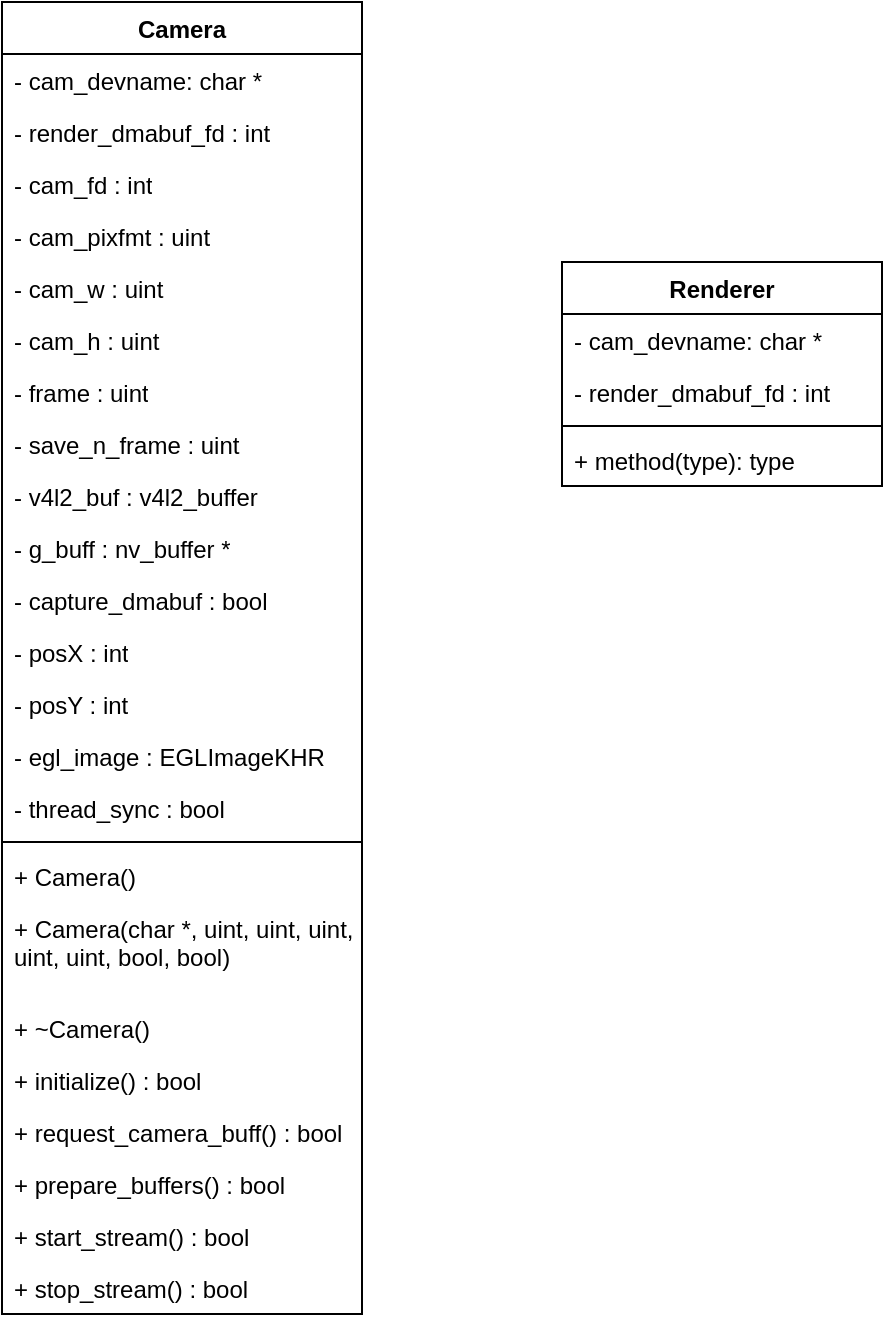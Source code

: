 <mxfile version="28.0.6">
  <diagram name="Page-1" id="muFmsvnlI4OiVqxlJP-7">
    <mxGraphModel dx="388" dy="620" grid="1" gridSize="10" guides="1" tooltips="1" connect="1" arrows="1" fold="1" page="0" pageScale="1" pageWidth="850" pageHeight="1100" math="0" shadow="0">
      <root>
        <mxCell id="0" />
        <mxCell id="1" parent="0" />
        <mxCell id="l2S4uO0tbHxShP-qC626-1" value="Camera" style="swimlane;fontStyle=1;align=center;verticalAlign=top;childLayout=stackLayout;horizontal=1;startSize=26;horizontalStack=0;resizeParent=1;resizeParentMax=0;resizeLast=0;collapsible=1;marginBottom=0;whiteSpace=wrap;html=1;" vertex="1" parent="1">
          <mxGeometry x="900" y="350" width="180" height="656" as="geometry" />
        </mxCell>
        <mxCell id="l2S4uO0tbHxShP-qC626-2" value="- cam_devname: char *" style="text;strokeColor=none;fillColor=none;align=left;verticalAlign=top;spacingLeft=4;spacingRight=4;overflow=hidden;rotatable=0;points=[[0,0.5],[1,0.5]];portConstraint=eastwest;whiteSpace=wrap;html=1;" vertex="1" parent="l2S4uO0tbHxShP-qC626-1">
          <mxGeometry y="26" width="180" height="26" as="geometry" />
        </mxCell>
        <mxCell id="l2S4uO0tbHxShP-qC626-5" value="- render_dmabuf_fd : int" style="text;strokeColor=none;fillColor=none;align=left;verticalAlign=top;spacingLeft=4;spacingRight=4;overflow=hidden;rotatable=0;points=[[0,0.5],[1,0.5]];portConstraint=eastwest;whiteSpace=wrap;html=1;" vertex="1" parent="l2S4uO0tbHxShP-qC626-1">
          <mxGeometry y="52" width="180" height="26" as="geometry" />
        </mxCell>
        <mxCell id="l2S4uO0tbHxShP-qC626-11" value="- cam_fd : int" style="text;strokeColor=none;fillColor=none;align=left;verticalAlign=top;spacingLeft=4;spacingRight=4;overflow=hidden;rotatable=0;points=[[0,0.5],[1,0.5]];portConstraint=eastwest;whiteSpace=wrap;html=1;" vertex="1" parent="l2S4uO0tbHxShP-qC626-1">
          <mxGeometry y="78" width="180" height="26" as="geometry" />
        </mxCell>
        <mxCell id="l2S4uO0tbHxShP-qC626-12" value="- cam_pixfmt : uint" style="text;strokeColor=none;fillColor=none;align=left;verticalAlign=top;spacingLeft=4;spacingRight=4;overflow=hidden;rotatable=0;points=[[0,0.5],[1,0.5]];portConstraint=eastwest;whiteSpace=wrap;html=1;" vertex="1" parent="l2S4uO0tbHxShP-qC626-1">
          <mxGeometry y="104" width="180" height="26" as="geometry" />
        </mxCell>
        <mxCell id="l2S4uO0tbHxShP-qC626-13" value="- cam_w : uint" style="text;strokeColor=none;fillColor=none;align=left;verticalAlign=top;spacingLeft=4;spacingRight=4;overflow=hidden;rotatable=0;points=[[0,0.5],[1,0.5]];portConstraint=eastwest;whiteSpace=wrap;html=1;" vertex="1" parent="l2S4uO0tbHxShP-qC626-1">
          <mxGeometry y="130" width="180" height="26" as="geometry" />
        </mxCell>
        <mxCell id="l2S4uO0tbHxShP-qC626-15" value="- cam_h : uint" style="text;strokeColor=none;fillColor=none;align=left;verticalAlign=top;spacingLeft=4;spacingRight=4;overflow=hidden;rotatable=0;points=[[0,0.5],[1,0.5]];portConstraint=eastwest;whiteSpace=wrap;html=1;" vertex="1" parent="l2S4uO0tbHxShP-qC626-1">
          <mxGeometry y="156" width="180" height="26" as="geometry" />
        </mxCell>
        <mxCell id="l2S4uO0tbHxShP-qC626-14" value="- frame : uint" style="text;strokeColor=none;fillColor=none;align=left;verticalAlign=top;spacingLeft=4;spacingRight=4;overflow=hidden;rotatable=0;points=[[0,0.5],[1,0.5]];portConstraint=eastwest;whiteSpace=wrap;html=1;" vertex="1" parent="l2S4uO0tbHxShP-qC626-1">
          <mxGeometry y="182" width="180" height="26" as="geometry" />
        </mxCell>
        <mxCell id="l2S4uO0tbHxShP-qC626-16" value="- save_n_frame : uint" style="text;strokeColor=none;fillColor=none;align=left;verticalAlign=top;spacingLeft=4;spacingRight=4;overflow=hidden;rotatable=0;points=[[0,0.5],[1,0.5]];portConstraint=eastwest;whiteSpace=wrap;html=1;" vertex="1" parent="l2S4uO0tbHxShP-qC626-1">
          <mxGeometry y="208" width="180" height="26" as="geometry" />
        </mxCell>
        <mxCell id="l2S4uO0tbHxShP-qC626-30" value="- v4l2_buf : v4l2_buffer" style="text;strokeColor=none;fillColor=none;align=left;verticalAlign=top;spacingLeft=4;spacingRight=4;overflow=hidden;rotatable=0;points=[[0,0.5],[1,0.5]];portConstraint=eastwest;whiteSpace=wrap;html=1;" vertex="1" parent="l2S4uO0tbHxShP-qC626-1">
          <mxGeometry y="234" width="180" height="26" as="geometry" />
        </mxCell>
        <mxCell id="l2S4uO0tbHxShP-qC626-31" value="- g_buff : nv_buffer *" style="text;strokeColor=none;fillColor=none;align=left;verticalAlign=top;spacingLeft=4;spacingRight=4;overflow=hidden;rotatable=0;points=[[0,0.5],[1,0.5]];portConstraint=eastwest;whiteSpace=wrap;html=1;" vertex="1" parent="l2S4uO0tbHxShP-qC626-1">
          <mxGeometry y="260" width="180" height="26" as="geometry" />
        </mxCell>
        <mxCell id="l2S4uO0tbHxShP-qC626-17" value="- capture_dmabuf : bool" style="text;strokeColor=none;fillColor=none;align=left;verticalAlign=top;spacingLeft=4;spacingRight=4;overflow=hidden;rotatable=0;points=[[0,0.5],[1,0.5]];portConstraint=eastwest;whiteSpace=wrap;html=1;" vertex="1" parent="l2S4uO0tbHxShP-qC626-1">
          <mxGeometry y="286" width="180" height="26" as="geometry" />
        </mxCell>
        <mxCell id="l2S4uO0tbHxShP-qC626-33" value="- posX : int" style="text;strokeColor=none;fillColor=none;align=left;verticalAlign=top;spacingLeft=4;spacingRight=4;overflow=hidden;rotatable=0;points=[[0,0.5],[1,0.5]];portConstraint=eastwest;whiteSpace=wrap;html=1;" vertex="1" parent="l2S4uO0tbHxShP-qC626-1">
          <mxGeometry y="312" width="180" height="26" as="geometry" />
        </mxCell>
        <mxCell id="l2S4uO0tbHxShP-qC626-34" value="- posY : int" style="text;strokeColor=none;fillColor=none;align=left;verticalAlign=top;spacingLeft=4;spacingRight=4;overflow=hidden;rotatable=0;points=[[0,0.5],[1,0.5]];portConstraint=eastwest;whiteSpace=wrap;html=1;" vertex="1" parent="l2S4uO0tbHxShP-qC626-1">
          <mxGeometry y="338" width="180" height="26" as="geometry" />
        </mxCell>
        <mxCell id="l2S4uO0tbHxShP-qC626-35" value="- egl_image : EGLImageKHR" style="text;strokeColor=none;fillColor=none;align=left;verticalAlign=top;spacingLeft=4;spacingRight=4;overflow=hidden;rotatable=0;points=[[0,0.5],[1,0.5]];portConstraint=eastwest;whiteSpace=wrap;html=1;" vertex="1" parent="l2S4uO0tbHxShP-qC626-1">
          <mxGeometry y="364" width="180" height="26" as="geometry" />
        </mxCell>
        <mxCell id="l2S4uO0tbHxShP-qC626-32" value="- thread_sync : bool" style="text;strokeColor=none;fillColor=none;align=left;verticalAlign=top;spacingLeft=4;spacingRight=4;overflow=hidden;rotatable=0;points=[[0,0.5],[1,0.5]];portConstraint=eastwest;whiteSpace=wrap;html=1;" vertex="1" parent="l2S4uO0tbHxShP-qC626-1">
          <mxGeometry y="390" width="180" height="26" as="geometry" />
        </mxCell>
        <mxCell id="l2S4uO0tbHxShP-qC626-3" value="" style="line;strokeWidth=1;fillColor=none;align=left;verticalAlign=middle;spacingTop=-1;spacingLeft=3;spacingRight=3;rotatable=0;labelPosition=right;points=[];portConstraint=eastwest;strokeColor=inherit;" vertex="1" parent="l2S4uO0tbHxShP-qC626-1">
          <mxGeometry y="416" width="180" height="8" as="geometry" />
        </mxCell>
        <mxCell id="l2S4uO0tbHxShP-qC626-36" value="&lt;div&gt;+ Camera()&lt;/div&gt;&lt;div&gt;&lt;br&gt;&lt;/div&gt;" style="text;strokeColor=none;fillColor=none;align=left;verticalAlign=top;spacingLeft=4;spacingRight=4;overflow=hidden;rotatable=0;points=[[0,0.5],[1,0.5]];portConstraint=eastwest;whiteSpace=wrap;html=1;" vertex="1" parent="l2S4uO0tbHxShP-qC626-1">
          <mxGeometry y="424" width="180" height="26" as="geometry" />
        </mxCell>
        <mxCell id="l2S4uO0tbHxShP-qC626-4" value="&lt;div&gt;+ Camera(char *, uint, uint, uint, uint, uint, bool, bool)&lt;/div&gt;&lt;div&gt;&lt;br&gt;&lt;/div&gt;" style="text;strokeColor=none;fillColor=none;align=left;verticalAlign=top;spacingLeft=4;spacingRight=4;overflow=hidden;rotatable=0;points=[[0,0.5],[1,0.5]];portConstraint=eastwest;whiteSpace=wrap;html=1;" vertex="1" parent="l2S4uO0tbHxShP-qC626-1">
          <mxGeometry y="450" width="180" height="50" as="geometry" />
        </mxCell>
        <mxCell id="l2S4uO0tbHxShP-qC626-37" value="&lt;div&gt;+ ~Camera()&lt;/div&gt;&lt;div&gt;&lt;br&gt;&lt;/div&gt;" style="text;strokeColor=none;fillColor=none;align=left;verticalAlign=top;spacingLeft=4;spacingRight=4;overflow=hidden;rotatable=0;points=[[0,0.5],[1,0.5]];portConstraint=eastwest;whiteSpace=wrap;html=1;" vertex="1" parent="l2S4uO0tbHxShP-qC626-1">
          <mxGeometry y="500" width="180" height="26" as="geometry" />
        </mxCell>
        <mxCell id="l2S4uO0tbHxShP-qC626-38" value="&lt;div&gt;+ initialize() : bool&lt;/div&gt;&lt;div&gt;&lt;br&gt;&lt;/div&gt;" style="text;strokeColor=none;fillColor=none;align=left;verticalAlign=top;spacingLeft=4;spacingRight=4;overflow=hidden;rotatable=0;points=[[0,0.5],[1,0.5]];portConstraint=eastwest;whiteSpace=wrap;html=1;" vertex="1" parent="l2S4uO0tbHxShP-qC626-1">
          <mxGeometry y="526" width="180" height="26" as="geometry" />
        </mxCell>
        <mxCell id="l2S4uO0tbHxShP-qC626-40" value="&lt;div&gt;+ request_camera_buff() : bool&lt;/div&gt;&lt;div&gt;&lt;br&gt;&lt;/div&gt;" style="text;strokeColor=none;fillColor=none;align=left;verticalAlign=top;spacingLeft=4;spacingRight=4;overflow=hidden;rotatable=0;points=[[0,0.5],[1,0.5]];portConstraint=eastwest;whiteSpace=wrap;html=1;" vertex="1" parent="l2S4uO0tbHxShP-qC626-1">
          <mxGeometry y="552" width="180" height="26" as="geometry" />
        </mxCell>
        <mxCell id="l2S4uO0tbHxShP-qC626-41" value="&lt;div&gt;+ prepare_buffers() : bool&lt;/div&gt;&lt;div&gt;&lt;br&gt;&lt;/div&gt;" style="text;strokeColor=none;fillColor=none;align=left;verticalAlign=top;spacingLeft=4;spacingRight=4;overflow=hidden;rotatable=0;points=[[0,0.5],[1,0.5]];portConstraint=eastwest;whiteSpace=wrap;html=1;" vertex="1" parent="l2S4uO0tbHxShP-qC626-1">
          <mxGeometry y="578" width="180" height="26" as="geometry" />
        </mxCell>
        <mxCell id="l2S4uO0tbHxShP-qC626-42" value="&lt;div&gt;+ start_stream() : bool&lt;/div&gt;&lt;div&gt;&lt;br&gt;&lt;/div&gt;" style="text;strokeColor=none;fillColor=none;align=left;verticalAlign=top;spacingLeft=4;spacingRight=4;overflow=hidden;rotatable=0;points=[[0,0.5],[1,0.5]];portConstraint=eastwest;whiteSpace=wrap;html=1;" vertex="1" parent="l2S4uO0tbHxShP-qC626-1">
          <mxGeometry y="604" width="180" height="26" as="geometry" />
        </mxCell>
        <mxCell id="l2S4uO0tbHxShP-qC626-39" value="&lt;div&gt;+ stop_stream() : bool&lt;/div&gt;&lt;div&gt;&lt;br&gt;&lt;/div&gt;" style="text;strokeColor=none;fillColor=none;align=left;verticalAlign=top;spacingLeft=4;spacingRight=4;overflow=hidden;rotatable=0;points=[[0,0.5],[1,0.5]];portConstraint=eastwest;whiteSpace=wrap;html=1;" vertex="1" parent="l2S4uO0tbHxShP-qC626-1">
          <mxGeometry y="630" width="180" height="26" as="geometry" />
        </mxCell>
        <mxCell id="l2S4uO0tbHxShP-qC626-6" value="Renderer" style="swimlane;fontStyle=1;align=center;verticalAlign=top;childLayout=stackLayout;horizontal=1;startSize=26;horizontalStack=0;resizeParent=1;resizeParentMax=0;resizeLast=0;collapsible=1;marginBottom=0;whiteSpace=wrap;html=1;" vertex="1" parent="1">
          <mxGeometry x="1180" y="480" width="160" height="112" as="geometry" />
        </mxCell>
        <mxCell id="l2S4uO0tbHxShP-qC626-7" value="- cam_devname: char *" style="text;strokeColor=none;fillColor=none;align=left;verticalAlign=top;spacingLeft=4;spacingRight=4;overflow=hidden;rotatable=0;points=[[0,0.5],[1,0.5]];portConstraint=eastwest;whiteSpace=wrap;html=1;" vertex="1" parent="l2S4uO0tbHxShP-qC626-6">
          <mxGeometry y="26" width="160" height="26" as="geometry" />
        </mxCell>
        <mxCell id="l2S4uO0tbHxShP-qC626-8" value="- render_dmabuf_fd : int" style="text;strokeColor=none;fillColor=none;align=left;verticalAlign=top;spacingLeft=4;spacingRight=4;overflow=hidden;rotatable=0;points=[[0,0.5],[1,0.5]];portConstraint=eastwest;whiteSpace=wrap;html=1;" vertex="1" parent="l2S4uO0tbHxShP-qC626-6">
          <mxGeometry y="52" width="160" height="26" as="geometry" />
        </mxCell>
        <mxCell id="l2S4uO0tbHxShP-qC626-9" value="" style="line;strokeWidth=1;fillColor=none;align=left;verticalAlign=middle;spacingTop=-1;spacingLeft=3;spacingRight=3;rotatable=0;labelPosition=right;points=[];portConstraint=eastwest;strokeColor=inherit;" vertex="1" parent="l2S4uO0tbHxShP-qC626-6">
          <mxGeometry y="78" width="160" height="8" as="geometry" />
        </mxCell>
        <mxCell id="l2S4uO0tbHxShP-qC626-10" value="+ method(type): type" style="text;strokeColor=none;fillColor=none;align=left;verticalAlign=top;spacingLeft=4;spacingRight=4;overflow=hidden;rotatable=0;points=[[0,0.5],[1,0.5]];portConstraint=eastwest;whiteSpace=wrap;html=1;" vertex="1" parent="l2S4uO0tbHxShP-qC626-6">
          <mxGeometry y="86" width="160" height="26" as="geometry" />
        </mxCell>
      </root>
    </mxGraphModel>
  </diagram>
</mxfile>
